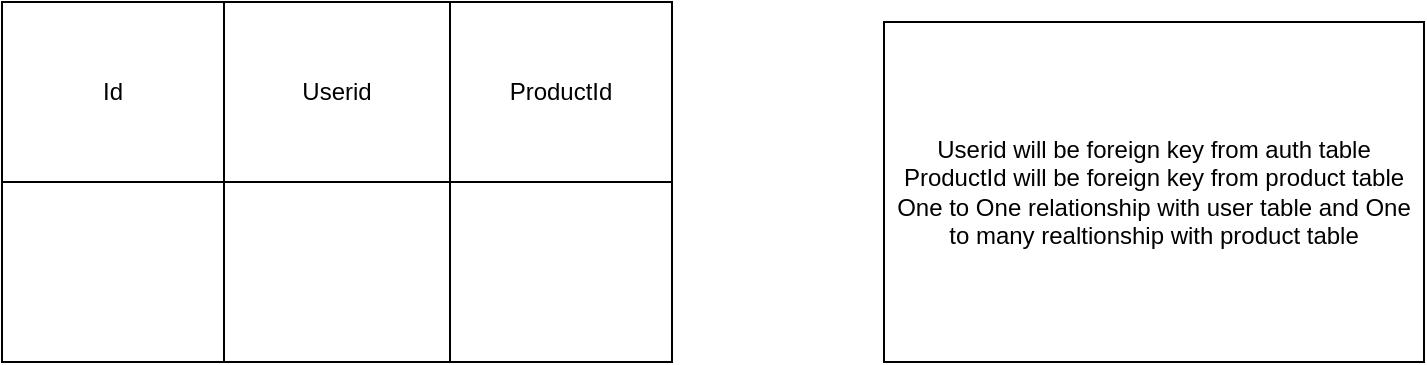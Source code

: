 <mxfile>
    <diagram id="q9lxWq2H0eoh8V0V7TiA" name="Page-1">
        <mxGraphModel dx="832" dy="411" grid="1" gridSize="10" guides="1" tooltips="1" connect="1" arrows="1" fold="1" page="1" pageScale="1" pageWidth="827" pageHeight="1169" math="0" shadow="0">
            <root>
                <mxCell id="0"/>
                <mxCell id="1" parent="0"/>
                <mxCell id="2" value="" style="shape=table;startSize=0;container=1;collapsible=0;childLayout=tableLayout;" parent="1" vertex="1">
                    <mxGeometry x="79" y="10" width="335" height="180" as="geometry"/>
                </mxCell>
                <mxCell id="3" value="" style="shape=tableRow;horizontal=0;startSize=0;swimlaneHead=0;swimlaneBody=0;top=0;left=0;bottom=0;right=0;collapsible=0;dropTarget=0;fillColor=none;points=[[0,0.5],[1,0.5]];portConstraint=eastwest;" parent="2" vertex="1">
                    <mxGeometry width="335" height="90" as="geometry"/>
                </mxCell>
                <mxCell id="4" value="Id" style="shape=partialRectangle;html=1;whiteSpace=wrap;connectable=0;overflow=hidden;fillColor=none;top=0;left=0;bottom=0;right=0;pointerEvents=1;" parent="3" vertex="1">
                    <mxGeometry width="111" height="90" as="geometry">
                        <mxRectangle width="111" height="90" as="alternateBounds"/>
                    </mxGeometry>
                </mxCell>
                <mxCell id="5" value="Userid" style="shape=partialRectangle;html=1;whiteSpace=wrap;connectable=0;overflow=hidden;fillColor=none;top=0;left=0;bottom=0;right=0;pointerEvents=1;" parent="3" vertex="1">
                    <mxGeometry x="111" width="113" height="90" as="geometry">
                        <mxRectangle width="113" height="90" as="alternateBounds"/>
                    </mxGeometry>
                </mxCell>
                <mxCell id="6" value="ProductId" style="shape=partialRectangle;html=1;whiteSpace=wrap;connectable=0;overflow=hidden;fillColor=none;top=0;left=0;bottom=0;right=0;pointerEvents=1;" parent="3" vertex="1">
                    <mxGeometry x="224" width="111" height="90" as="geometry">
                        <mxRectangle width="111" height="90" as="alternateBounds"/>
                    </mxGeometry>
                </mxCell>
                <mxCell id="10" value="" style="shape=tableRow;horizontal=0;startSize=0;swimlaneHead=0;swimlaneBody=0;top=0;left=0;bottom=0;right=0;collapsible=0;dropTarget=0;fillColor=none;points=[[0,0.5],[1,0.5]];portConstraint=eastwest;" parent="2" vertex="1">
                    <mxGeometry y="90" width="335" height="90" as="geometry"/>
                </mxCell>
                <mxCell id="11" value="" style="shape=partialRectangle;html=1;whiteSpace=wrap;connectable=0;overflow=hidden;fillColor=none;top=0;left=0;bottom=0;right=0;pointerEvents=1;" parent="10" vertex="1">
                    <mxGeometry width="111" height="90" as="geometry">
                        <mxRectangle width="111" height="90" as="alternateBounds"/>
                    </mxGeometry>
                </mxCell>
                <mxCell id="12" value="" style="shape=partialRectangle;html=1;whiteSpace=wrap;connectable=0;overflow=hidden;fillColor=none;top=0;left=0;bottom=0;right=0;pointerEvents=1;" parent="10" vertex="1">
                    <mxGeometry x="111" width="113" height="90" as="geometry">
                        <mxRectangle width="113" height="90" as="alternateBounds"/>
                    </mxGeometry>
                </mxCell>
                <mxCell id="13" value="" style="shape=partialRectangle;html=1;whiteSpace=wrap;connectable=0;overflow=hidden;fillColor=none;top=0;left=0;bottom=0;right=0;pointerEvents=1;" parent="10" vertex="1">
                    <mxGeometry x="224" width="111" height="90" as="geometry">
                        <mxRectangle width="111" height="90" as="alternateBounds"/>
                    </mxGeometry>
                </mxCell>
                <mxCell id="14" value="" style="shape=table;startSize=0;container=1;collapsible=0;childLayout=tableLayout;" vertex="1" parent="1">
                    <mxGeometry x="520" y="20" width="270" height="170" as="geometry"/>
                </mxCell>
                <mxCell id="15" value="" style="shape=tableRow;horizontal=0;startSize=0;swimlaneHead=0;swimlaneBody=0;top=0;left=0;bottom=0;right=0;collapsible=0;dropTarget=0;fillColor=none;points=[[0,0.5],[1,0.5]];portConstraint=eastwest;" vertex="1" parent="14">
                    <mxGeometry width="270" height="170" as="geometry"/>
                </mxCell>
                <mxCell id="16" value="Userid will be foreign key from auth table&lt;br&gt;ProductId will be foreign key from product table&lt;br&gt;One to One relationship with user table and One to many realtionship with product table" style="shape=partialRectangle;html=1;whiteSpace=wrap;connectable=0;overflow=hidden;fillColor=none;top=0;left=0;bottom=0;right=0;pointerEvents=1;" vertex="1" parent="15">
                    <mxGeometry width="270" height="170" as="geometry">
                        <mxRectangle width="270" height="170" as="alternateBounds"/>
                    </mxGeometry>
                </mxCell>
            </root>
        </mxGraphModel>
    </diagram>
</mxfile>